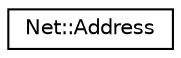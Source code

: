 digraph "Graphical Class Hierarchy"
{
 // INTERACTIVE_SVG=YES
  edge [fontname="Helvetica",fontsize="10",labelfontname="Helvetica",labelfontsize="10"];
  node [fontname="Helvetica",fontsize="10",shape=record];
  rankdir="LR";
  Node1 [label="Net::Address",height=0.2,width=0.4,color="black", fillcolor="white", style="filled",URL="$d3/db9/class_net_1_1_address.html"];
}
